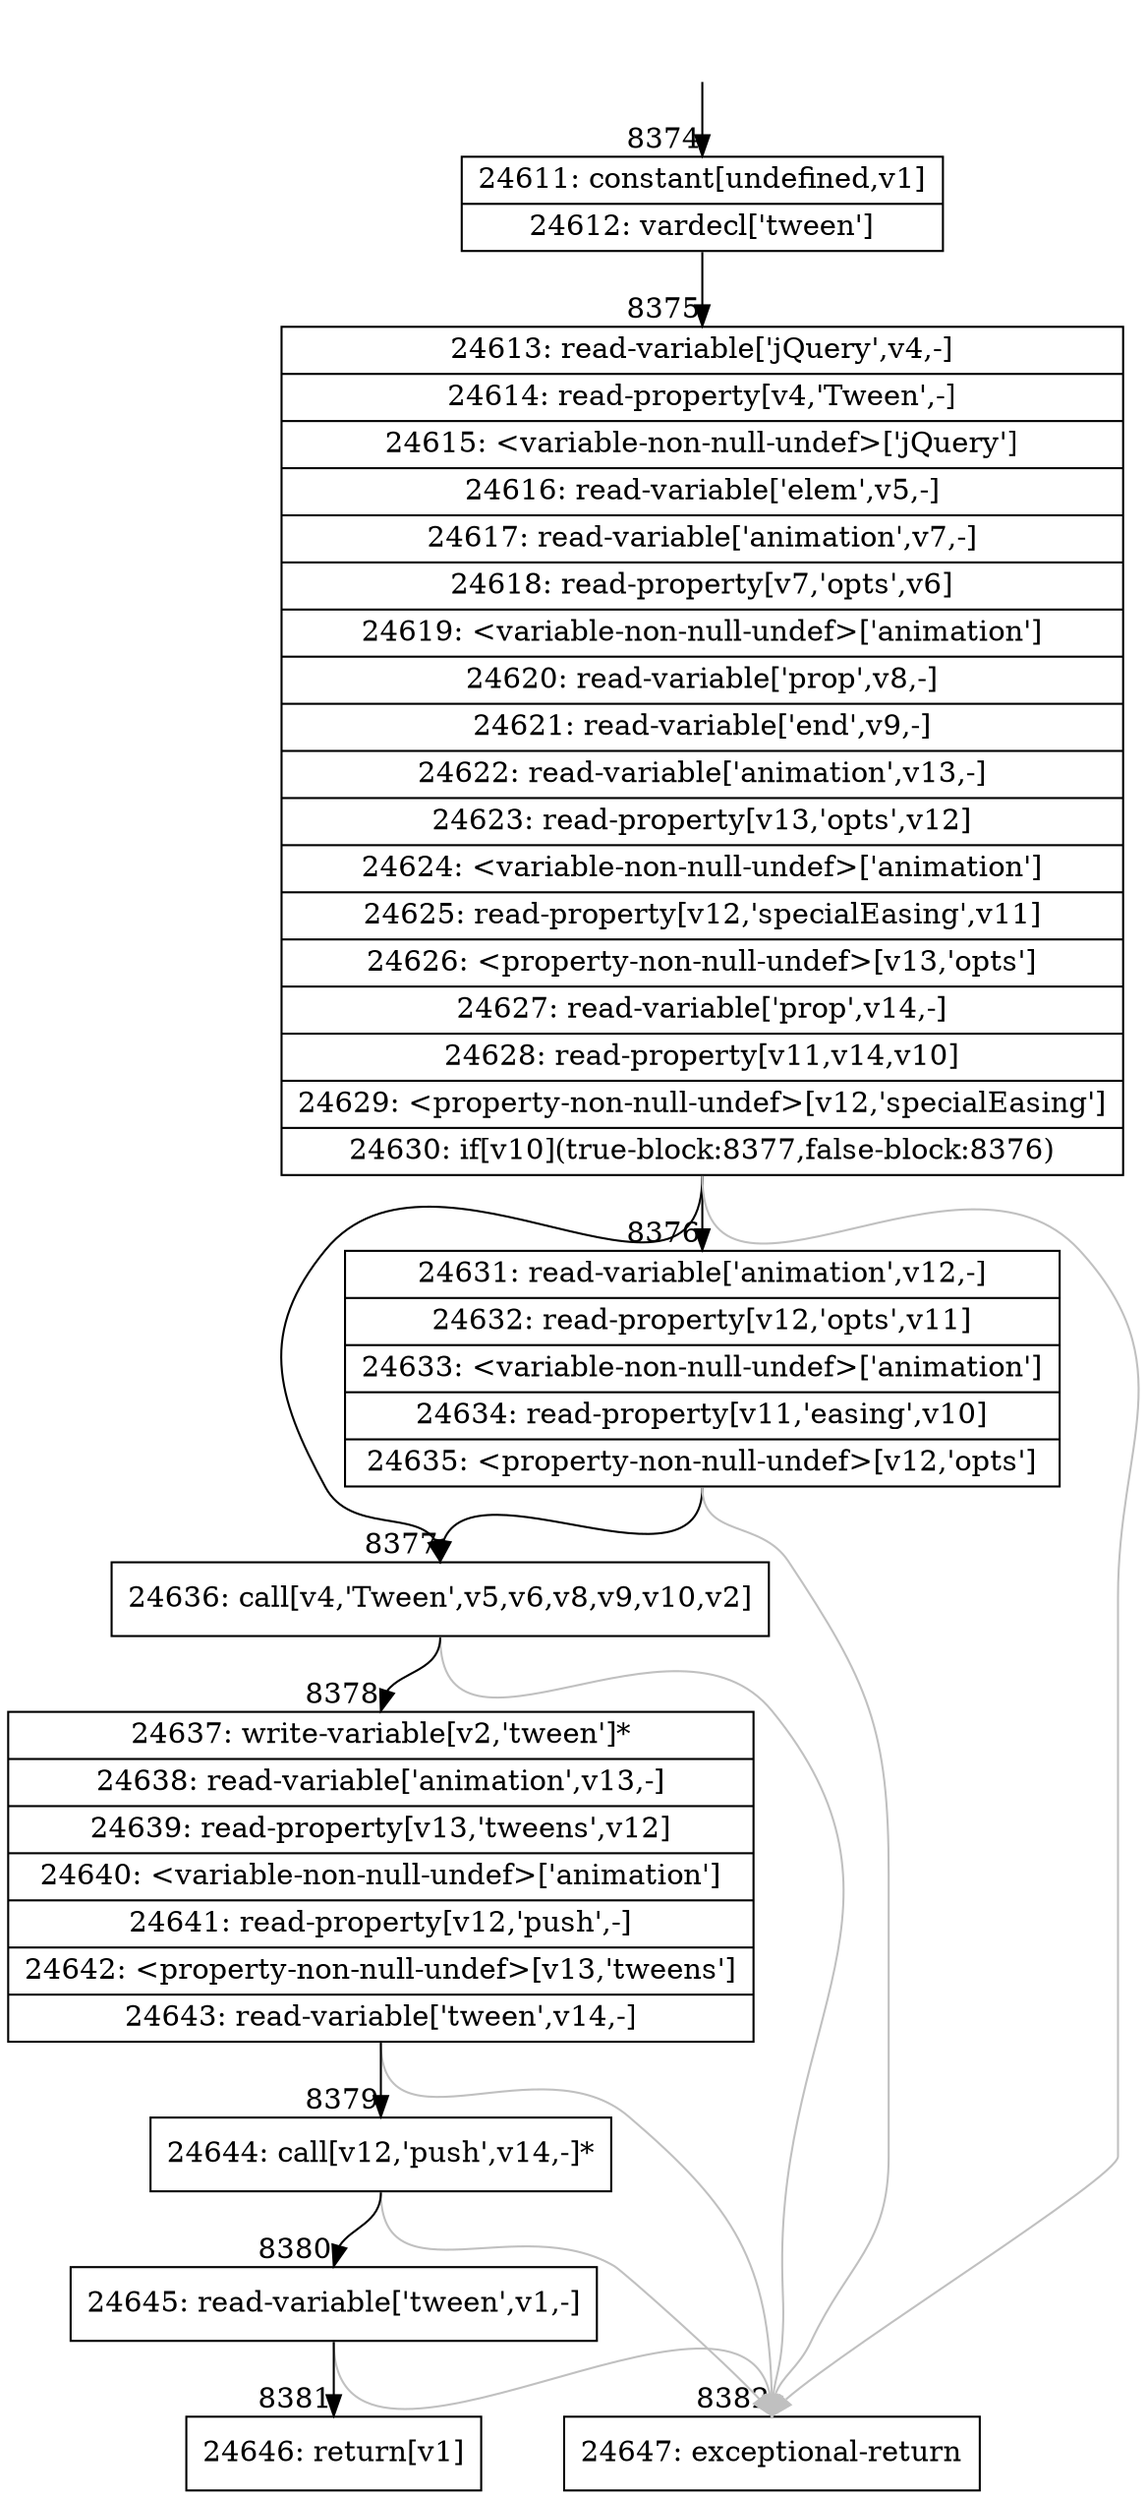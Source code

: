 digraph {
rankdir="TD"
BB_entry521[shape=none,label=""];
BB_entry521 -> BB8374 [tailport=s, headport=n, headlabel="    8374"]
BB8374 [shape=record label="{24611: constant[undefined,v1]|24612: vardecl['tween']}" ] 
BB8374 -> BB8375 [tailport=s, headport=n, headlabel="      8375"]
BB8375 [shape=record label="{24613: read-variable['jQuery',v4,-]|24614: read-property[v4,'Tween',-]|24615: \<variable-non-null-undef\>['jQuery']|24616: read-variable['elem',v5,-]|24617: read-variable['animation',v7,-]|24618: read-property[v7,'opts',v6]|24619: \<variable-non-null-undef\>['animation']|24620: read-variable['prop',v8,-]|24621: read-variable['end',v9,-]|24622: read-variable['animation',v13,-]|24623: read-property[v13,'opts',v12]|24624: \<variable-non-null-undef\>['animation']|24625: read-property[v12,'specialEasing',v11]|24626: \<property-non-null-undef\>[v13,'opts']|24627: read-variable['prop',v14,-]|24628: read-property[v11,v14,v10]|24629: \<property-non-null-undef\>[v12,'specialEasing']|24630: if[v10](true-block:8377,false-block:8376)}" ] 
BB8375 -> BB8377 [tailport=s, headport=n, headlabel="      8377"]
BB8375 -> BB8376 [tailport=s, headport=n, headlabel="      8376"]
BB8375 -> BB8382 [tailport=s, headport=n, color=gray, headlabel="      8382"]
BB8376 [shape=record label="{24631: read-variable['animation',v12,-]|24632: read-property[v12,'opts',v11]|24633: \<variable-non-null-undef\>['animation']|24634: read-property[v11,'easing',v10]|24635: \<property-non-null-undef\>[v12,'opts']}" ] 
BB8376 -> BB8377 [tailport=s, headport=n]
BB8376 -> BB8382 [tailport=s, headport=n, color=gray]
BB8377 [shape=record label="{24636: call[v4,'Tween',v5,v6,v8,v9,v10,v2]}" ] 
BB8377 -> BB8378 [tailport=s, headport=n, headlabel="      8378"]
BB8377 -> BB8382 [tailport=s, headport=n, color=gray]
BB8378 [shape=record label="{24637: write-variable[v2,'tween']*|24638: read-variable['animation',v13,-]|24639: read-property[v13,'tweens',v12]|24640: \<variable-non-null-undef\>['animation']|24641: read-property[v12,'push',-]|24642: \<property-non-null-undef\>[v13,'tweens']|24643: read-variable['tween',v14,-]}" ] 
BB8378 -> BB8379 [tailport=s, headport=n, headlabel="      8379"]
BB8378 -> BB8382 [tailport=s, headport=n, color=gray]
BB8379 [shape=record label="{24644: call[v12,'push',v14,-]*}" ] 
BB8379 -> BB8380 [tailport=s, headport=n, headlabel="      8380"]
BB8379 -> BB8382 [tailport=s, headport=n, color=gray]
BB8380 [shape=record label="{24645: read-variable['tween',v1,-]}" ] 
BB8380 -> BB8381 [tailport=s, headport=n, headlabel="      8381"]
BB8380 -> BB8382 [tailport=s, headport=n, color=gray]
BB8381 [shape=record label="{24646: return[v1]}" ] 
BB8382 [shape=record label="{24647: exceptional-return}" ] 
}
